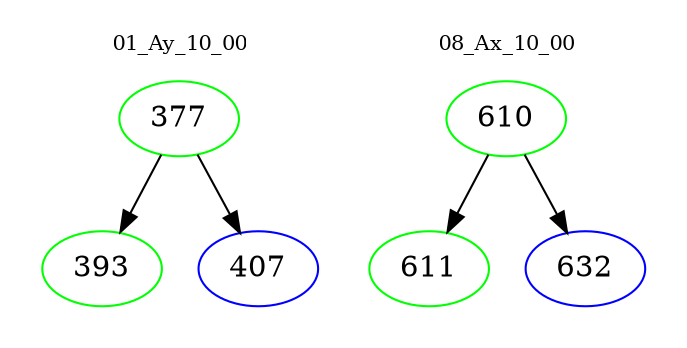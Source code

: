 digraph{
subgraph cluster_0 {
color = white
label = "01_Ay_10_00";
fontsize=10;
T0_377 [label="377", color="green"]
T0_377 -> T0_393 [color="black"]
T0_393 [label="393", color="green"]
T0_377 -> T0_407 [color="black"]
T0_407 [label="407", color="blue"]
}
subgraph cluster_1 {
color = white
label = "08_Ax_10_00";
fontsize=10;
T1_610 [label="610", color="green"]
T1_610 -> T1_611 [color="black"]
T1_611 [label="611", color="green"]
T1_610 -> T1_632 [color="black"]
T1_632 [label="632", color="blue"]
}
}
